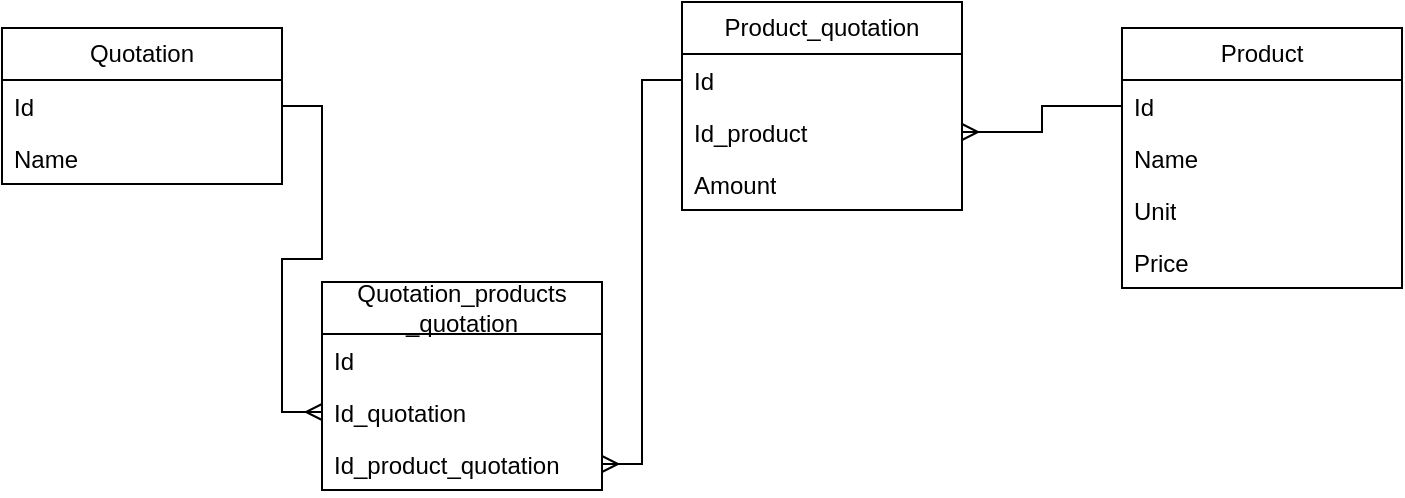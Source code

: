 <mxfile version="23.0.2" type="device">
  <diagram id="C5RBs43oDa-KdzZeNtuy" name="Page-1">
    <mxGraphModel dx="794" dy="548" grid="1" gridSize="10" guides="1" tooltips="1" connect="1" arrows="1" fold="1" page="1" pageScale="1" pageWidth="827" pageHeight="1169" math="0" shadow="0">
      <root>
        <mxCell id="WIyWlLk6GJQsqaUBKTNV-0" />
        <mxCell id="WIyWlLk6GJQsqaUBKTNV-1" parent="WIyWlLk6GJQsqaUBKTNV-0" />
        <mxCell id="gkHXLJIZR540z0pIsOXe-7" value="Quotation" style="swimlane;fontStyle=0;childLayout=stackLayout;horizontal=1;startSize=26;fillColor=none;horizontalStack=0;resizeParent=1;resizeParentMax=0;resizeLast=0;collapsible=1;marginBottom=0;whiteSpace=wrap;html=1;" vertex="1" parent="WIyWlLk6GJQsqaUBKTNV-1">
          <mxGeometry x="60" y="273" width="140" height="78" as="geometry" />
        </mxCell>
        <mxCell id="gkHXLJIZR540z0pIsOXe-8" value="Id" style="text;strokeColor=none;fillColor=none;align=left;verticalAlign=top;spacingLeft=4;spacingRight=4;overflow=hidden;rotatable=0;points=[[0,0.5],[1,0.5]];portConstraint=eastwest;whiteSpace=wrap;html=1;" vertex="1" parent="gkHXLJIZR540z0pIsOXe-7">
          <mxGeometry y="26" width="140" height="26" as="geometry" />
        </mxCell>
        <mxCell id="gkHXLJIZR540z0pIsOXe-9" value="Name" style="text;strokeColor=none;fillColor=none;align=left;verticalAlign=top;spacingLeft=4;spacingRight=4;overflow=hidden;rotatable=0;points=[[0,0.5],[1,0.5]];portConstraint=eastwest;whiteSpace=wrap;html=1;" vertex="1" parent="gkHXLJIZR540z0pIsOXe-7">
          <mxGeometry y="52" width="140" height="26" as="geometry" />
        </mxCell>
        <mxCell id="gkHXLJIZR540z0pIsOXe-11" value="Product" style="swimlane;fontStyle=0;childLayout=stackLayout;horizontal=1;startSize=26;fillColor=none;horizontalStack=0;resizeParent=1;resizeParentMax=0;resizeLast=0;collapsible=1;marginBottom=0;whiteSpace=wrap;html=1;" vertex="1" parent="WIyWlLk6GJQsqaUBKTNV-1">
          <mxGeometry x="620" y="273" width="140" height="130" as="geometry" />
        </mxCell>
        <mxCell id="gkHXLJIZR540z0pIsOXe-12" value="Id" style="text;strokeColor=none;fillColor=none;align=left;verticalAlign=top;spacingLeft=4;spacingRight=4;overflow=hidden;rotatable=0;points=[[0,0.5],[1,0.5]];portConstraint=eastwest;whiteSpace=wrap;html=1;" vertex="1" parent="gkHXLJIZR540z0pIsOXe-11">
          <mxGeometry y="26" width="140" height="26" as="geometry" />
        </mxCell>
        <mxCell id="gkHXLJIZR540z0pIsOXe-13" value="Name" style="text;strokeColor=none;fillColor=none;align=left;verticalAlign=top;spacingLeft=4;spacingRight=4;overflow=hidden;rotatable=0;points=[[0,0.5],[1,0.5]];portConstraint=eastwest;whiteSpace=wrap;html=1;" vertex="1" parent="gkHXLJIZR540z0pIsOXe-11">
          <mxGeometry y="52" width="140" height="26" as="geometry" />
        </mxCell>
        <mxCell id="gkHXLJIZR540z0pIsOXe-14" value="Unit" style="text;strokeColor=none;fillColor=none;align=left;verticalAlign=top;spacingLeft=4;spacingRight=4;overflow=hidden;rotatable=0;points=[[0,0.5],[1,0.5]];portConstraint=eastwest;whiteSpace=wrap;html=1;" vertex="1" parent="gkHXLJIZR540z0pIsOXe-11">
          <mxGeometry y="78" width="140" height="26" as="geometry" />
        </mxCell>
        <mxCell id="gkHXLJIZR540z0pIsOXe-15" value="Price" style="text;strokeColor=none;fillColor=none;align=left;verticalAlign=top;spacingLeft=4;spacingRight=4;overflow=hidden;rotatable=0;points=[[0,0.5],[1,0.5]];portConstraint=eastwest;whiteSpace=wrap;html=1;" vertex="1" parent="gkHXLJIZR540z0pIsOXe-11">
          <mxGeometry y="104" width="140" height="26" as="geometry" />
        </mxCell>
        <mxCell id="gkHXLJIZR540z0pIsOXe-16" value="Quotation_products&lt;br&gt;_quotation" style="swimlane;fontStyle=0;childLayout=stackLayout;horizontal=1;startSize=26;fillColor=none;horizontalStack=0;resizeParent=1;resizeParentMax=0;resizeLast=0;collapsible=1;marginBottom=0;whiteSpace=wrap;html=1;" vertex="1" parent="WIyWlLk6GJQsqaUBKTNV-1">
          <mxGeometry x="220" y="400" width="140" height="104" as="geometry" />
        </mxCell>
        <mxCell id="gkHXLJIZR540z0pIsOXe-17" value="Id" style="text;strokeColor=none;fillColor=none;align=left;verticalAlign=top;spacingLeft=4;spacingRight=4;overflow=hidden;rotatable=0;points=[[0,0.5],[1,0.5]];portConstraint=eastwest;whiteSpace=wrap;html=1;" vertex="1" parent="gkHXLJIZR540z0pIsOXe-16">
          <mxGeometry y="26" width="140" height="26" as="geometry" />
        </mxCell>
        <mxCell id="gkHXLJIZR540z0pIsOXe-18" value="Id_quotation" style="text;strokeColor=none;fillColor=none;align=left;verticalAlign=top;spacingLeft=4;spacingRight=4;overflow=hidden;rotatable=0;points=[[0,0.5],[1,0.5]];portConstraint=eastwest;whiteSpace=wrap;html=1;" vertex="1" parent="gkHXLJIZR540z0pIsOXe-16">
          <mxGeometry y="52" width="140" height="26" as="geometry" />
        </mxCell>
        <mxCell id="gkHXLJIZR540z0pIsOXe-19" value="Id_product_quotation" style="text;strokeColor=none;fillColor=none;align=left;verticalAlign=top;spacingLeft=4;spacingRight=4;overflow=hidden;rotatable=0;points=[[0,0.5],[1,0.5]];portConstraint=eastwest;whiteSpace=wrap;html=1;" vertex="1" parent="gkHXLJIZR540z0pIsOXe-16">
          <mxGeometry y="78" width="140" height="26" as="geometry" />
        </mxCell>
        <mxCell id="gkHXLJIZR540z0pIsOXe-20" value="Product_quotation" style="swimlane;fontStyle=0;childLayout=stackLayout;horizontal=1;startSize=26;fillColor=none;horizontalStack=0;resizeParent=1;resizeParentMax=0;resizeLast=0;collapsible=1;marginBottom=0;whiteSpace=wrap;html=1;" vertex="1" parent="WIyWlLk6GJQsqaUBKTNV-1">
          <mxGeometry x="400" y="260" width="140" height="104" as="geometry" />
        </mxCell>
        <mxCell id="gkHXLJIZR540z0pIsOXe-21" value="Id" style="text;strokeColor=none;fillColor=none;align=left;verticalAlign=top;spacingLeft=4;spacingRight=4;overflow=hidden;rotatable=0;points=[[0,0.5],[1,0.5]];portConstraint=eastwest;whiteSpace=wrap;html=1;" vertex="1" parent="gkHXLJIZR540z0pIsOXe-20">
          <mxGeometry y="26" width="140" height="26" as="geometry" />
        </mxCell>
        <mxCell id="gkHXLJIZR540z0pIsOXe-23" value="Id_product" style="text;strokeColor=none;fillColor=none;align=left;verticalAlign=top;spacingLeft=4;spacingRight=4;overflow=hidden;rotatable=0;points=[[0,0.5],[1,0.5]];portConstraint=eastwest;whiteSpace=wrap;html=1;" vertex="1" parent="gkHXLJIZR540z0pIsOXe-20">
          <mxGeometry y="52" width="140" height="26" as="geometry" />
        </mxCell>
        <mxCell id="gkHXLJIZR540z0pIsOXe-24" value="Amount" style="text;strokeColor=none;fillColor=none;align=left;verticalAlign=top;spacingLeft=4;spacingRight=4;overflow=hidden;rotatable=0;points=[[0,0.5],[1,0.5]];portConstraint=eastwest;whiteSpace=wrap;html=1;" vertex="1" parent="gkHXLJIZR540z0pIsOXe-20">
          <mxGeometry y="78" width="140" height="26" as="geometry" />
        </mxCell>
        <mxCell id="gkHXLJIZR540z0pIsOXe-25" style="edgeStyle=orthogonalEdgeStyle;rounded=0;orthogonalLoop=1;jettySize=auto;html=1;exitX=1;exitY=0.5;exitDx=0;exitDy=0;entryX=0;entryY=0.5;entryDx=0;entryDy=0;endArrow=ERmany;endFill=0;" edge="1" parent="WIyWlLk6GJQsqaUBKTNV-1" source="gkHXLJIZR540z0pIsOXe-8" target="gkHXLJIZR540z0pIsOXe-18">
          <mxGeometry relative="1" as="geometry" />
        </mxCell>
        <mxCell id="gkHXLJIZR540z0pIsOXe-26" style="edgeStyle=orthogonalEdgeStyle;rounded=0;orthogonalLoop=1;jettySize=auto;html=1;exitX=0;exitY=0.5;exitDx=0;exitDy=0;entryX=1;entryY=0.5;entryDx=0;entryDy=0;endArrow=ERmany;endFill=0;" edge="1" parent="WIyWlLk6GJQsqaUBKTNV-1" source="gkHXLJIZR540z0pIsOXe-21" target="gkHXLJIZR540z0pIsOXe-19">
          <mxGeometry relative="1" as="geometry" />
        </mxCell>
        <mxCell id="gkHXLJIZR540z0pIsOXe-27" style="edgeStyle=orthogonalEdgeStyle;rounded=0;orthogonalLoop=1;jettySize=auto;html=1;entryX=1;entryY=0.5;entryDx=0;entryDy=0;endArrow=ERmany;endFill=0;" edge="1" parent="WIyWlLk6GJQsqaUBKTNV-1" source="gkHXLJIZR540z0pIsOXe-12" target="gkHXLJIZR540z0pIsOXe-23">
          <mxGeometry relative="1" as="geometry" />
        </mxCell>
      </root>
    </mxGraphModel>
  </diagram>
</mxfile>
